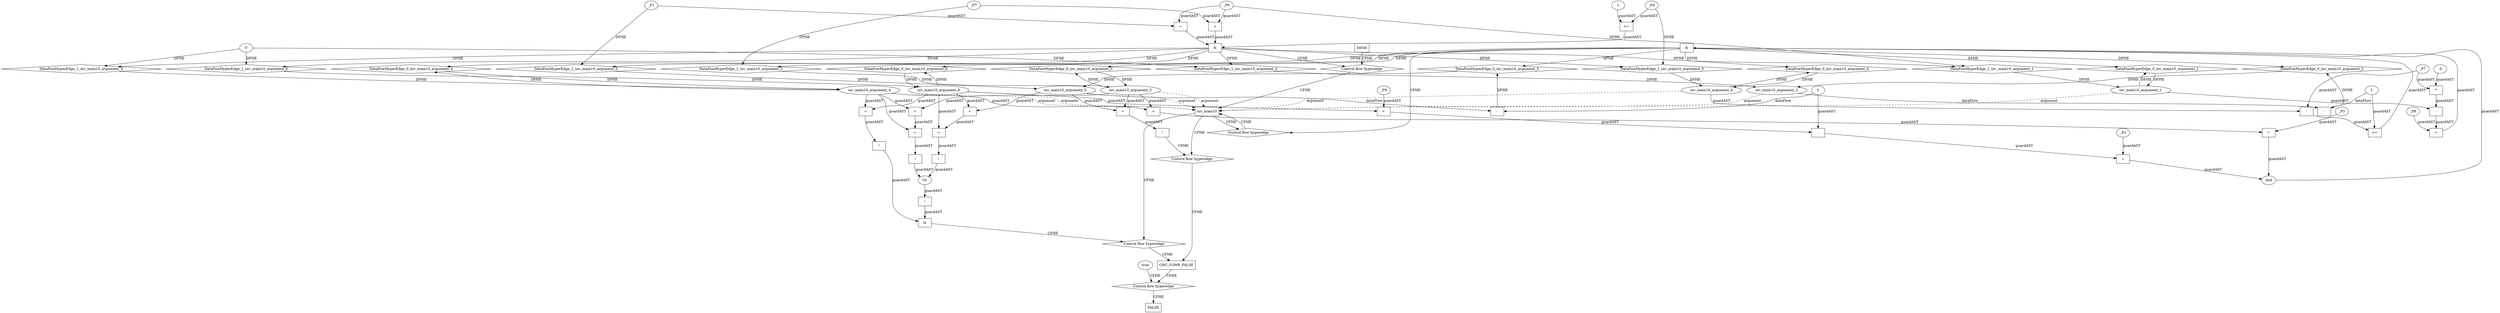 digraph dag {
"CHC_COMP_FALSE" [label="CHC_COMP_FALSE" nodeName="CHC_COMP_FALSE" class=CONTROL  shape="rect"];
"inv_main10" [label="inv_main10" nodeName="inv_main10" class=CONTROL  shape="rect"];
FALSE [label="FALSE" nodeName=FALSE class=CONTROL  shape="rect"];
Initial [label="Initial" nodeName=Initial class=CONTROL  shape="rect"];
ControlFowHyperEdge_0 [label="Control flow hyperedge" nodeName=ControlFowHyperEdge_0 class=controlFlowHyperEdge shape="diamond"];
"inv_main10" -> ControlFowHyperEdge_0 [label="CFHE"]
ControlFowHyperEdge_0 -> "inv_main10" [label="CFHE"]
ControlFowHyperEdge_1 [label="Control flow hyperedge" nodeName=ControlFowHyperEdge_1 class=controlFlowHyperEdge shape="diamond"];
"Initial" -> ControlFowHyperEdge_1 [label="CFHE"]
ControlFowHyperEdge_1 -> "inv_main10" [label="CFHE"]
ControlFowHyperEdge_2 [label="Control flow hyperedge" nodeName=ControlFowHyperEdge_2 class=controlFlowHyperEdge shape="diamond"];
"inv_main10" -> ControlFowHyperEdge_2 [label="CFHE"]
ControlFowHyperEdge_2 -> "CHC_COMP_FALSE" [label="CFHE"]
ControlFowHyperEdge_3 [label="Control flow hyperedge" nodeName=ControlFowHyperEdge_3 class=controlFlowHyperEdge shape="diamond"];
"inv_main10" -> ControlFowHyperEdge_3 [label="CFHE"]
ControlFowHyperEdge_3 -> "CHC_COMP_FALSE" [label="CFHE"]
ControlFowHyperEdge_4 [label="Control flow hyperedge" nodeName=ControlFowHyperEdge_4 class=controlFlowHyperEdge shape="diamond"];
"CHC_COMP_FALSE" -> ControlFowHyperEdge_4 [label="CFHE"]
ControlFowHyperEdge_4 -> "FALSE" [label="CFHE"]
"inv_main10_argument_0" [label="inv_main10_argument_0" nodeName=argument0 class=argument  head="inv_main10" shape="oval"];
"inv_main10_argument_0" -> "inv_main10"[label="argument" style="dashed"]
"inv_main10_argument_1" [label="inv_main10_argument_1" nodeName=argument1 class=argument  head="inv_main10" shape="oval"];
"inv_main10_argument_1" -> "inv_main10"[label="argument" style="dashed"]
"inv_main10_argument_2" [label="inv_main10_argument_2" nodeName=argument2 class=argument  head="inv_main10" shape="oval"];
"inv_main10_argument_2" -> "inv_main10"[label="argument" style="dashed"]
"inv_main10_argument_3" [label="inv_main10_argument_3" nodeName=argument3 class=argument  head="inv_main10" shape="oval"];
"inv_main10_argument_3" -> "inv_main10"[label="argument" style="dashed"]
"inv_main10_argument_4" [label="inv_main10_argument_4" nodeName=argument4 class=argument  head="inv_main10" shape="oval"];
"inv_main10_argument_4" -> "inv_main10"[label="argument" style="dashed"]
"inv_main10_argument_5" [label="inv_main10_argument_5" nodeName=argument5 class=argument  head="inv_main10" shape="oval"];
"inv_main10_argument_5" -> "inv_main10"[label="argument" style="dashed"]
"inv_main10_argument_6" [label="inv_main10_argument_6" nodeName=argument6 class=argument  head="inv_main10" shape="oval"];
"inv_main10_argument_6" -> "inv_main10"[label="argument" style="dashed"]

"xxxinv_main10___inv_main10_0xxx_and" [label="&" nodeName="xxxinv_main10___inv_main10_0xxx_and" class=Operator shape="rect"];
"xxxinv_main10___inv_main10_0xxxguard_0_node_0" [label=">=" nodeName="xxxinv_main10___inv_main10_0xxxguard_0_node_0" class=Operator  shape="rect"];
"xxxinv_main10___inv_main10_0xxxguard_0_node_1" [label="-" nodeName="xxxinv_main10___inv_main10_0xxxguard_0_node_1" class= Operator shape="rect"];
"xxxinv_main10___inv_main10_0xxxguard_0_node_3" [label="_P7" nodeName="xxxinv_main10___inv_main10_0xxxguard_0_node_3" class=symbolicConstant ];
"xxxinv_main10___inv_main10_0xxxguard_0_node_1" -> "xxxinv_main10___inv_main10_0xxxguard_0_node_0"[label="guardAST"]
"xxxinv_main10___inv_main10_0xxxdataFlow1_node_2" -> "xxxinv_main10___inv_main10_0xxxguard_0_node_0"[label="guardAST"]
"inv_main10_argument_0" -> "xxxinv_main10___inv_main10_0xxxguard_0_node_1"[label="guardAST"]
"xxxinv_main10___inv_main10_0xxxguard_0_node_3" -> "xxxinv_main10___inv_main10_0xxxguard_0_node_1"[label="guardAST"]

"xxxinv_main10___inv_main10_0xxxguard_0_node_0" -> "xxxinv_main10___inv_main10_0xxx_and" [label="guardAST"];
"xxxinv_main10___inv_main10_0xxxguard1_node_0" [label="And" nodeName="xxxinv_main10___inv_main10_0xxxguard1_node_0" class=Operator ];
"xxxinv_main10___inv_main10_0xxxguard1_node_1" [label="=" nodeName="xxxinv_main10___inv_main10_0xxxguard1_node_1" class=Operator  shape="rect"];
"xxxinv_main10___inv_main10_0xxxguard1_node_2" [label="_P2" nodeName="xxxinv_main10___inv_main10_0xxxguard1_node_2" class=symbolicConstant ];
"xxxinv_main10___inv_main10_0xxxguard1_node_3" [label="-" nodeName="xxxinv_main10___inv_main10_0xxxguard1_node_3" class= Operator shape="rect"];
"xxxinv_main10___inv_main10_0xxxguard1_node_4" [label="+" nodeName="xxxinv_main10___inv_main10_0xxxguard1_node_4" class= Operator shape="rect"];
"xxxinv_main10___inv_main10_0xxxguard1_node_6" [label="_P9" nodeName="xxxinv_main10___inv_main10_0xxxguard1_node_6" class=symbolicConstant ];
"xxxinv_main10___inv_main10_0xxxguard1_node_8" [label="=" nodeName="xxxinv_main10___inv_main10_0xxxguard1_node_8" class=Operator  shape="rect"];
"xxxinv_main10___inv_main10_0xxxguard1_node_9" [label="_P3" nodeName="xxxinv_main10___inv_main10_0xxxguard1_node_9" class=symbolicConstant ];
"xxxinv_main10___inv_main10_0xxxguard1_node_10" [label="+" nodeName="xxxinv_main10___inv_main10_0xxxguard1_node_10" class= Operator shape="rect"];
"xxxinv_main10___inv_main10_0xxxguard1_node_1" -> "xxxinv_main10___inv_main10_0xxxguard1_node_0"[label="guardAST"]
"xxxinv_main10___inv_main10_0xxxguard1_node_8" -> "xxxinv_main10___inv_main10_0xxxguard1_node_0"[label="guardAST"]
"xxxinv_main10___inv_main10_0xxxguard1_node_2" -> "xxxinv_main10___inv_main10_0xxxguard1_node_1"[label="guardAST"]
"xxxinv_main10___inv_main10_0xxxguard1_node_3" -> "xxxinv_main10___inv_main10_0xxxguard1_node_1"[label="guardAST"]
"xxxinv_main10___inv_main10_0xxxguard1_node_4" -> "xxxinv_main10___inv_main10_0xxxguard1_node_3"[label="guardAST"]
"xxxinv_main10___inv_main10_0xxxdataFlow2_node_2" -> "xxxinv_main10___inv_main10_0xxxguard1_node_3"[label="guardAST"]
"inv_main10_argument_6" -> "xxxinv_main10___inv_main10_0xxxguard1_node_4"[label="guardAST"]
"xxxinv_main10___inv_main10_0xxxguard1_node_6" -> "xxxinv_main10___inv_main10_0xxxguard1_node_4"[label="guardAST"]
"xxxinv_main10___inv_main10_0xxxguard1_node_9" -> "xxxinv_main10___inv_main10_0xxxguard1_node_8"[label="guardAST"]
"xxxinv_main10___inv_main10_0xxxguard1_node_10" -> "xxxinv_main10___inv_main10_0xxxguard1_node_8"[label="guardAST"]
"inv_main10_argument_4" -> "xxxinv_main10___inv_main10_0xxxguard1_node_10"[label="guardAST"]
"inv_main10_argument_3" -> "xxxinv_main10___inv_main10_0xxxguard1_node_10"[label="guardAST"]

"xxxinv_main10___inv_main10_0xxxguard1_node_0" -> "xxxinv_main10___inv_main10_0xxx_and" [label="guardAST"];
"xxxinv_main10___inv_main10_0xxxguard2_node_0" [label="=" nodeName="xxxinv_main10___inv_main10_0xxxguard2_node_0" class=Operator  shape="rect"];
"xxxinv_main10___inv_main10_0xxxguard2_node_1" [label="_P8" nodeName="xxxinv_main10___inv_main10_0xxxguard2_node_1" class=symbolicConstant ];
"xxxinv_main10___inv_main10_0xxxguard2_node_2" [label="-" nodeName="xxxinv_main10___inv_main10_0xxxguard2_node_2" class= Operator shape="rect"];
"xxxinv_main10___inv_main10_0xxxguard2_node_4" [label="*" nodeName="xxxinv_main10___inv_main10_0xxxguard2_node_4" class=Operator  shape="rect"];
"xxxinv_main10___inv_main10_0xxxguard2_node_5" [label="-5" nodeName="xxxinv_main10___inv_main10_0xxxguard2_node_5" class=constant ];
"xxxinv_main10___inv_main10_0xxxguard2_node_1" -> "xxxinv_main10___inv_main10_0xxxguard2_node_0"[label="guardAST"]
"xxxinv_main10___inv_main10_0xxxguard2_node_2" -> "xxxinv_main10___inv_main10_0xxxguard2_node_0"[label="guardAST"]
"inv_main10_argument_1" -> "xxxinv_main10___inv_main10_0xxxguard2_node_2"[label="guardAST"]
"xxxinv_main10___inv_main10_0xxxguard2_node_4" -> "xxxinv_main10___inv_main10_0xxxguard2_node_2"[label="guardAST"]
"xxxinv_main10___inv_main10_0xxxguard_0_node_3" -> "xxxinv_main10___inv_main10_0xxxguard2_node_4"[label="guardAST"]
"xxxinv_main10___inv_main10_0xxxguard2_node_5" -> "xxxinv_main10___inv_main10_0xxxguard2_node_4"[label="guardAST"]

"xxxinv_main10___inv_main10_0xxxguard2_node_0" -> "xxxinv_main10___inv_main10_0xxx_and" [label="guardAST"];
"xxxinv_main10___inv_main10_0xxx_and" -> "ControlFowHyperEdge_0" [label="CFHE"];

"xxxinv_main10___inv_main10_0xxxdataFlow1_node_0" [label="-" nodeName="xxxinv_main10___inv_main10_0xxxdataFlow1_node_0" class= Operator shape="rect"];
"xxxinv_main10___inv_main10_0xxxdataFlow1_node_2" [label="1" nodeName="xxxinv_main10___inv_main10_0xxxdataFlow1_node_2" class=IdealInt ];
"inv_main10_argument_2" -> "xxxinv_main10___inv_main10_0xxxdataFlow1_node_0"[label="dataFlow"]
"xxxinv_main10___inv_main10_0xxxdataFlow1_node_2" -> "xxxinv_main10___inv_main10_0xxxdataFlow1_node_0"[label="dataFlow"]

"xxxinv_main10___inv_main10_0xxxdataFlow2_node_0" [label="-" nodeName="xxxinv_main10___inv_main10_0xxxdataFlow2_node_0" class= Operator shape="rect"];
"xxxinv_main10___inv_main10_0xxxdataFlow2_node_2" [label="5" nodeName="xxxinv_main10___inv_main10_0xxxdataFlow2_node_2" class=IdealInt ];
"inv_main10_argument_5" -> "xxxinv_main10___inv_main10_0xxxdataFlow2_node_0"[label="dataFlow"]
"xxxinv_main10___inv_main10_0xxxdataFlow2_node_2" -> "xxxinv_main10___inv_main10_0xxxdataFlow2_node_0"[label="dataFlow"]



"xxxinv_main10___Initial_1xxx_and" [label="&" nodeName="xxxinv_main10___Initial_1xxx_and" class=Operator shape="rect"];
"xxxinv_main10___Initial_1xxxguard_0_node_0" [label=">=" nodeName="xxxinv_main10___Initial_1xxxguard_0_node_0" class=Operator  shape="rect"];
"xxxinv_main10___Initial_1xxxguard_0_node_2" [label="1" nodeName="xxxinv_main10___Initial_1xxxguard_0_node_2" class=IdealInt ];
"xxxinv_main10___Initial_1xxxdataFlow1_node_0" -> "xxxinv_main10___Initial_1xxxguard_0_node_0"[label="guardAST"]
"xxxinv_main10___Initial_1xxxguard_0_node_2" -> "xxxinv_main10___Initial_1xxxguard_0_node_0"[label="guardAST"]

"xxxinv_main10___Initial_1xxxguard_0_node_0" -> "xxxinv_main10___Initial_1xxx_and" [label="guardAST"];
"xxxinv_main10___Initial_1xxxguard1_node_0" [label="=" nodeName="xxxinv_main10___Initial_1xxxguard1_node_0" class=Operator  shape="rect"];
"xxxinv_main10___Initial_1xxxdataFlow3_node_0" -> "xxxinv_main10___Initial_1xxxguard1_node_0"[label="guardAST"]
"xxxinv_main10___Initial_1xxxdataFlow4_node_0" -> "xxxinv_main10___Initial_1xxxguard1_node_0"[label="guardAST"]

"xxxinv_main10___Initial_1xxxguard1_node_0" -> "xxxinv_main10___Initial_1xxx_and" [label="guardAST"];
"xxxinv_main10___Initial_1xxxguard2_node_0" [label="=" nodeName="xxxinv_main10___Initial_1xxxguard2_node_0" class=Operator  shape="rect"];
"xxxinv_main10___Initial_1xxxdataFlow6_node_0" -> "xxxinv_main10___Initial_1xxxguard2_node_0"[label="guardAST"]
"xxxinv_main10___Initial_1xxxdataFlow4_node_0" -> "xxxinv_main10___Initial_1xxxguard2_node_0"[label="guardAST"]

"xxxinv_main10___Initial_1xxxguard2_node_0" -> "xxxinv_main10___Initial_1xxx_and" [label="guardAST"];
"xxxinv_main10___Initial_1xxx_and" -> "ControlFowHyperEdge_1" [label="CFHE"];
"xxxinv_main10___Initial_1xxxdataFlow_0_node_0" [label="0" nodeName="xxxinv_main10___Initial_1xxxdataFlow_0_node_0" class=IdealInt ];

"xxxinv_main10___Initial_1xxxdataFlow1_node_0" [label="_P4" nodeName="xxxinv_main10___Initial_1xxxdataFlow1_node_0" class=symbolicConstant ];


"xxxinv_main10___Initial_1xxxdataFlow3_node_0" [label="_P1" nodeName="xxxinv_main10___Initial_1xxxdataFlow3_node_0" class=symbolicConstant ];

"xxxinv_main10___Initial_1xxxdataFlow4_node_0" [label="_P6" nodeName="xxxinv_main10___Initial_1xxxdataFlow4_node_0" class=symbolicConstant ];


"xxxinv_main10___Initial_1xxxdataFlow6_node_0" [label="_P7" nodeName="xxxinv_main10___Initial_1xxxdataFlow6_node_0" class=symbolicConstant ];

"xxxCHC_COMP_FALSE___inv_main10_2xxxguard_0_node_0" [label="!" nodeName="xxxCHC_COMP_FALSE___inv_main10_2xxxguard_0_node_0" class=Operator shape="rect"];
"xxxCHC_COMP_FALSE___inv_main10_2xxxguard_0_node_1" [label="=" nodeName="xxxCHC_COMP_FALSE___inv_main10_2xxxguard_0_node_1" class=Operator  shape="rect"];
"xxxCHC_COMP_FALSE___inv_main10_2xxxguard_0_node_1" -> "xxxCHC_COMP_FALSE___inv_main10_2xxxguard_0_node_0"[label="guardAST"]
"inv_main10_argument_3" -> "xxxCHC_COMP_FALSE___inv_main10_2xxxguard_0_node_1"[label="guardAST"]
"inv_main10_argument_5" -> "xxxCHC_COMP_FALSE___inv_main10_2xxxguard_0_node_1"[label="guardAST"]

"xxxCHC_COMP_FALSE___inv_main10_2xxxguard_0_node_0" -> "ControlFowHyperEdge_2" [label="CFHE"];
"xxxCHC_COMP_FALSE___inv_main10_3xxx_and" [label="&" nodeName="xxxCHC_COMP_FALSE___inv_main10_3xxx_and" class=Operator shape="rect"];
"xxxCHC_COMP_FALSE___inv_main10_3xxxguard_0_node_0" [label="!" nodeName="xxxCHC_COMP_FALSE___inv_main10_3xxxguard_0_node_0" class=Operator shape="rect"];
"xxxCHC_COMP_FALSE___inv_main10_3xxxguard_0_node_1" [label="=" nodeName="xxxCHC_COMP_FALSE___inv_main10_3xxxguard_0_node_1" class=Operator  shape="rect"];
"xxxCHC_COMP_FALSE___inv_main10_3xxxguard_0_node_1" -> "xxxCHC_COMP_FALSE___inv_main10_3xxxguard_0_node_0"[label="guardAST"]
"inv_main10_argument_4" -> "xxxCHC_COMP_FALSE___inv_main10_3xxxguard_0_node_1"[label="guardAST"]
"inv_main10_argument_6" -> "xxxCHC_COMP_FALSE___inv_main10_3xxxguard_0_node_1"[label="guardAST"]

"xxxCHC_COMP_FALSE___inv_main10_3xxxguard_0_node_0" -> "xxxCHC_COMP_FALSE___inv_main10_3xxx_and" [label="guardAST"];
"xxxCHC_COMP_FALSE___inv_main10_3xxxguard1_node_0" [label="!" nodeName="xxxCHC_COMP_FALSE___inv_main10_3xxxguard1_node_0" class=Operator shape="rect"];
"xxxCHC_COMP_FALSE___inv_main10_3xxxguard1_node_1" [label="Or" nodeName="xxxCHC_COMP_FALSE___inv_main10_3xxxguard1_node_1" class=Operator ];
"xxxCHC_COMP_FALSE___inv_main10_3xxxguard1_node_2" [label="!" nodeName="xxxCHC_COMP_FALSE___inv_main10_3xxxguard1_node_2" class=Operator shape="rect"];
"xxxCHC_COMP_FALSE___inv_main10_3xxxguard1_node_3" [label="=" nodeName="xxxCHC_COMP_FALSE___inv_main10_3xxxguard1_node_3" class=Operator  shape="rect"];
"xxxCHC_COMP_FALSE___inv_main10_3xxxguard1_node_5" [label="+" nodeName="xxxCHC_COMP_FALSE___inv_main10_3xxxguard1_node_5" class= Operator shape="rect"];
"xxxCHC_COMP_FALSE___inv_main10_3xxxguard1_node_8" [label="!" nodeName="xxxCHC_COMP_FALSE___inv_main10_3xxxguard1_node_8" class=Operator shape="rect"];
"xxxCHC_COMP_FALSE___inv_main10_3xxxguard1_node_9" [label="=" nodeName="xxxCHC_COMP_FALSE___inv_main10_3xxxguard1_node_9" class=Operator  shape="rect"];
"xxxCHC_COMP_FALSE___inv_main10_3xxxguard1_node_11" [label="+" nodeName="xxxCHC_COMP_FALSE___inv_main10_3xxxguard1_node_11" class= Operator shape="rect"];
"xxxCHC_COMP_FALSE___inv_main10_3xxxguard1_node_1" -> "xxxCHC_COMP_FALSE___inv_main10_3xxxguard1_node_0"[label="guardAST"]
"xxxCHC_COMP_FALSE___inv_main10_3xxxguard1_node_2" -> "xxxCHC_COMP_FALSE___inv_main10_3xxxguard1_node_1"[label="guardAST"]
"xxxCHC_COMP_FALSE___inv_main10_3xxxguard1_node_8" -> "xxxCHC_COMP_FALSE___inv_main10_3xxxguard1_node_1"[label="guardAST"]
"xxxCHC_COMP_FALSE___inv_main10_3xxxguard1_node_3" -> "xxxCHC_COMP_FALSE___inv_main10_3xxxguard1_node_2"[label="guardAST"]
"inv_main10_argument_6" -> "xxxCHC_COMP_FALSE___inv_main10_3xxxguard1_node_3"[label="guardAST"]
"xxxCHC_COMP_FALSE___inv_main10_3xxxguard1_node_5" -> "xxxCHC_COMP_FALSE___inv_main10_3xxxguard1_node_3"[label="guardAST"]
"inv_main10_argument_6" -> "xxxCHC_COMP_FALSE___inv_main10_3xxxguard1_node_5"[label="guardAST"]
"inv_main10_argument_5" -> "xxxCHC_COMP_FALSE___inv_main10_3xxxguard1_node_5"[label="guardAST"]
"xxxCHC_COMP_FALSE___inv_main10_3xxxguard1_node_9" -> "xxxCHC_COMP_FALSE___inv_main10_3xxxguard1_node_8"[label="guardAST"]
"inv_main10_argument_4" -> "xxxCHC_COMP_FALSE___inv_main10_3xxxguard1_node_9"[label="guardAST"]
"xxxCHC_COMP_FALSE___inv_main10_3xxxguard1_node_11" -> "xxxCHC_COMP_FALSE___inv_main10_3xxxguard1_node_9"[label="guardAST"]
"inv_main10_argument_4" -> "xxxCHC_COMP_FALSE___inv_main10_3xxxguard1_node_11"[label="guardAST"]
"inv_main10_argument_3" -> "xxxCHC_COMP_FALSE___inv_main10_3xxxguard1_node_11"[label="guardAST"]

"xxxCHC_COMP_FALSE___inv_main10_3xxxguard1_node_0" -> "xxxCHC_COMP_FALSE___inv_main10_3xxx_and" [label="guardAST"];
"xxxCHC_COMP_FALSE___inv_main10_3xxx_and" -> "ControlFowHyperEdge_3" [label="CFHE"];
"xxxFALSE___CHC_COMP_FALSE_4xxxguard_0_node_0" [label="true" nodeName="xxxFALSE___CHC_COMP_FALSE_4xxxguard_0_node_0" class=Constant ];

"xxxFALSE___CHC_COMP_FALSE_4xxxguard_0_node_0" -> "ControlFowHyperEdge_4" [label="CFHE"];
"inv_main10_argument_0" -> "DataFowHyperEdge_0_inv_main10_argument_0"[label="DFHE"]
"DataFowHyperEdge_0_inv_main10_argument_0" [label="DataFowHyperEdge_0_inv_main10_argument_0" nodeName="DataFowHyperEdge_0_inv_main10_argument_0" class=DataFlowHyperedge shape="diamond"];
"DataFowHyperEdge_0_inv_main10_argument_0" -> "inv_main10_argument_0"[label="DFHE"]
"xxxinv_main10___inv_main10_0xxx_and" -> "DataFowHyperEdge_0_inv_main10_argument_0"[label="DFHE"]
"inv_main10_argument_1" -> "DataFowHyperEdge_0_inv_main10_argument_1"[label="DFHE"]
"DataFowHyperEdge_0_inv_main10_argument_1" [label="DataFowHyperEdge_0_inv_main10_argument_1" nodeName="DataFowHyperEdge_0_inv_main10_argument_1" class=DataFlowHyperedge shape="diamond"];
"DataFowHyperEdge_0_inv_main10_argument_1" -> "inv_main10_argument_1"[label="DFHE"]
"xxxinv_main10___inv_main10_0xxx_and" -> "DataFowHyperEdge_0_inv_main10_argument_1"[label="DFHE"]
"DataFowHyperEdge_0_inv_main10_argument_2" [label="DataFowHyperEdge_0_inv_main10_argument_2" nodeName="DataFowHyperEdge_0_inv_main10_argument_2" class=DataFlowHyperedge shape="diamond"];
"DataFowHyperEdge_0_inv_main10_argument_2" -> "inv_main10_argument_2"[label="DFHE"]
"xxxinv_main10___inv_main10_0xxx_and" -> "DataFowHyperEdge_0_inv_main10_argument_2"[label="DFHE"]
"xxxinv_main10___inv_main10_0xxxdataFlow1_node_0" -> "DataFowHyperEdge_0_inv_main10_argument_2" [label="DFHE"];
"DataFowHyperEdge_0_inv_main10_argument_3" [label="DataFowHyperEdge_0_inv_main10_argument_3" nodeName="DataFowHyperEdge_0_inv_main10_argument_3" class=DataFlowHyperedge shape="diamond"];
"DataFowHyperEdge_0_inv_main10_argument_3" -> "inv_main10_argument_3"[label="DFHE"]
"xxxinv_main10___inv_main10_0xxx_and" -> "DataFowHyperEdge_0_inv_main10_argument_3"[label="DFHE"]
"inv_main10_argument_3" -> "DataFowHyperEdge_0_inv_main10_argument_3" [label="DFHE"];
"DataFowHyperEdge_0_inv_main10_argument_4" [label="DataFowHyperEdge_0_inv_main10_argument_4" nodeName="DataFowHyperEdge_0_inv_main10_argument_4" class=DataFlowHyperedge shape="diamond"];
"DataFowHyperEdge_0_inv_main10_argument_4" -> "inv_main10_argument_4"[label="DFHE"]
"xxxinv_main10___inv_main10_0xxx_and" -> "DataFowHyperEdge_0_inv_main10_argument_4"[label="DFHE"]
"inv_main10_argument_4" -> "DataFowHyperEdge_0_inv_main10_argument_4" [label="DFHE"];
"DataFowHyperEdge_0_inv_main10_argument_5" [label="DataFowHyperEdge_0_inv_main10_argument_5" nodeName="DataFowHyperEdge_0_inv_main10_argument_5" class=DataFlowHyperedge shape="diamond"];
"DataFowHyperEdge_0_inv_main10_argument_5" -> "inv_main10_argument_5"[label="DFHE"]
"xxxinv_main10___inv_main10_0xxx_and" -> "DataFowHyperEdge_0_inv_main10_argument_5"[label="DFHE"]
"xxxinv_main10___inv_main10_0xxxdataFlow2_node_0" -> "DataFowHyperEdge_0_inv_main10_argument_5" [label="DFHE"];
"DataFowHyperEdge_0_inv_main10_argument_6" [label="DataFowHyperEdge_0_inv_main10_argument_6" nodeName="DataFowHyperEdge_0_inv_main10_argument_6" class=DataFlowHyperedge shape="diamond"];
"DataFowHyperEdge_0_inv_main10_argument_6" -> "inv_main10_argument_6"[label="DFHE"]
"xxxinv_main10___inv_main10_0xxx_and" -> "DataFowHyperEdge_0_inv_main10_argument_6"[label="DFHE"]
"inv_main10_argument_6" -> "DataFowHyperEdge_0_inv_main10_argument_6" [label="DFHE"];
"DataFowHyperEdge_1_inv_main10_argument_0" [label="DataFowHyperEdge_1_inv_main10_argument_0" nodeName="DataFowHyperEdge_1_inv_main10_argument_0" class=DataFlowHyperedge shape="diamond"];
"DataFowHyperEdge_1_inv_main10_argument_0" -> "inv_main10_argument_0"[label="DFHE"]
"xxxinv_main10___Initial_1xxx_and" -> "DataFowHyperEdge_1_inv_main10_argument_0"[label="DFHE"]
"xxxinv_main10___Initial_1xxxdataFlow1_node_0" -> "DataFowHyperEdge_1_inv_main10_argument_0" [label="DFHE"];
"DataFowHyperEdge_1_inv_main10_argument_1" [label="DataFowHyperEdge_1_inv_main10_argument_1" nodeName="DataFowHyperEdge_1_inv_main10_argument_1" class=DataFlowHyperedge shape="diamond"];
"DataFowHyperEdge_1_inv_main10_argument_1" -> "inv_main10_argument_1"[label="DFHE"]
"xxxinv_main10___Initial_1xxx_and" -> "DataFowHyperEdge_1_inv_main10_argument_1"[label="DFHE"]
"xxxinv_main10___Initial_1xxxdataFlow4_node_0" -> "DataFowHyperEdge_1_inv_main10_argument_1" [label="DFHE"];
"DataFowHyperEdge_1_inv_main10_argument_2" [label="DataFowHyperEdge_1_inv_main10_argument_2" nodeName="DataFowHyperEdge_1_inv_main10_argument_2" class=DataFlowHyperedge shape="diamond"];
"DataFowHyperEdge_1_inv_main10_argument_2" -> "inv_main10_argument_2"[label="DFHE"]
"xxxinv_main10___Initial_1xxx_and" -> "DataFowHyperEdge_1_inv_main10_argument_2"[label="DFHE"]
"xxxinv_main10___Initial_1xxxdataFlow_0_node_0" -> "DataFowHyperEdge_1_inv_main10_argument_2" [label="DFHE"];
"DataFowHyperEdge_1_inv_main10_argument_3" [label="DataFowHyperEdge_1_inv_main10_argument_3" nodeName="DataFowHyperEdge_1_inv_main10_argument_3" class=DataFlowHyperedge shape="diamond"];
"DataFowHyperEdge_1_inv_main10_argument_3" -> "inv_main10_argument_3"[label="DFHE"]
"xxxinv_main10___Initial_1xxx_and" -> "DataFowHyperEdge_1_inv_main10_argument_3"[label="DFHE"]
"xxxinv_main10___Initial_1xxxdataFlow6_node_0" -> "DataFowHyperEdge_1_inv_main10_argument_3" [label="DFHE"];
"DataFowHyperEdge_1_inv_main10_argument_4" [label="DataFowHyperEdge_1_inv_main10_argument_4" nodeName="DataFowHyperEdge_1_inv_main10_argument_4" class=DataFlowHyperedge shape="diamond"];
"DataFowHyperEdge_1_inv_main10_argument_4" -> "inv_main10_argument_4"[label="DFHE"]
"xxxinv_main10___Initial_1xxx_and" -> "DataFowHyperEdge_1_inv_main10_argument_4"[label="DFHE"]
"xxxinv_main10___Initial_1xxxdataFlow_0_node_0" -> "DataFowHyperEdge_1_inv_main10_argument_4" [label="DFHE"];
"DataFowHyperEdge_1_inv_main10_argument_5" [label="DataFowHyperEdge_1_inv_main10_argument_5" nodeName="DataFowHyperEdge_1_inv_main10_argument_5" class=DataFlowHyperedge shape="diamond"];
"DataFowHyperEdge_1_inv_main10_argument_5" -> "inv_main10_argument_5"[label="DFHE"]
"xxxinv_main10___Initial_1xxx_and" -> "DataFowHyperEdge_1_inv_main10_argument_5"[label="DFHE"]
"xxxinv_main10___Initial_1xxxdataFlow3_node_0" -> "DataFowHyperEdge_1_inv_main10_argument_5" [label="DFHE"];
"DataFowHyperEdge_1_inv_main10_argument_6" [label="DataFowHyperEdge_1_inv_main10_argument_6" nodeName="DataFowHyperEdge_1_inv_main10_argument_6" class=DataFlowHyperedge shape="diamond"];
"DataFowHyperEdge_1_inv_main10_argument_6" -> "inv_main10_argument_6"[label="DFHE"]
"xxxinv_main10___Initial_1xxx_and" -> "DataFowHyperEdge_1_inv_main10_argument_6"[label="DFHE"]
"xxxinv_main10___Initial_1xxxdataFlow_0_node_0" -> "DataFowHyperEdge_1_inv_main10_argument_6" [label="DFHE"];




}
